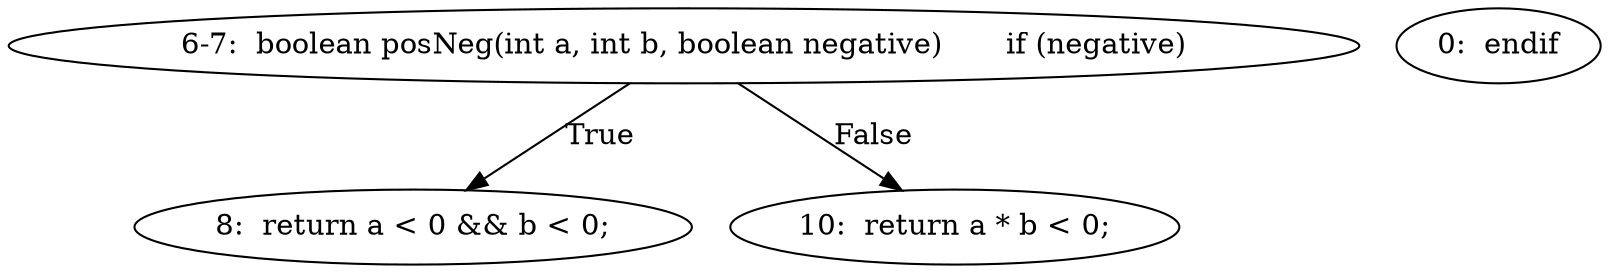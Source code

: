 digraph result_test { 
// graph-vertices
  a1  [label="6-7:  boolean posNeg(int a, int b, boolean negative)	if (negative)"]; 
  2  [label="8:  return a < 0 && b < 0;"]; 
  3  [label="0:  endif"]; 
  4  [label="10:  return a * b < 0;"]; 
// graph-edges
  a1 -> 2  [label="True"]; 
  a1 -> 4  [label="False"]; 
}